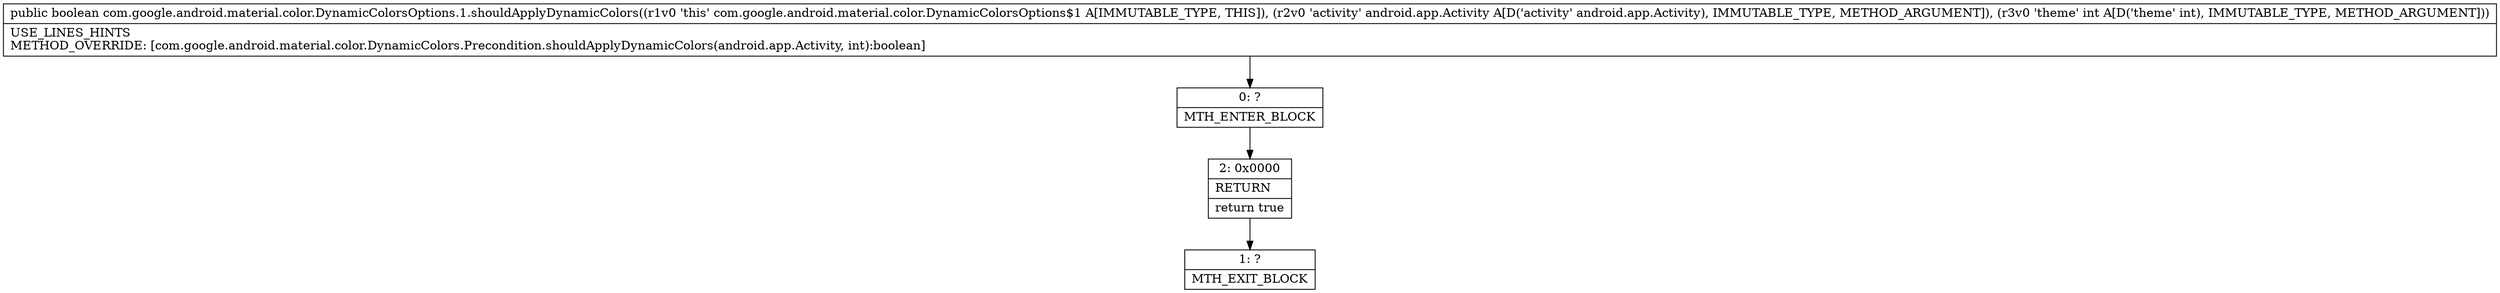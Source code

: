 digraph "CFG forcom.google.android.material.color.DynamicColorsOptions.1.shouldApplyDynamicColors(Landroid\/app\/Activity;I)Z" {
Node_0 [shape=record,label="{0\:\ ?|MTH_ENTER_BLOCK\l}"];
Node_2 [shape=record,label="{2\:\ 0x0000|RETURN\l|return true\l}"];
Node_1 [shape=record,label="{1\:\ ?|MTH_EXIT_BLOCK\l}"];
MethodNode[shape=record,label="{public boolean com.google.android.material.color.DynamicColorsOptions.1.shouldApplyDynamicColors((r1v0 'this' com.google.android.material.color.DynamicColorsOptions$1 A[IMMUTABLE_TYPE, THIS]), (r2v0 'activity' android.app.Activity A[D('activity' android.app.Activity), IMMUTABLE_TYPE, METHOD_ARGUMENT]), (r3v0 'theme' int A[D('theme' int), IMMUTABLE_TYPE, METHOD_ARGUMENT]))  | USE_LINES_HINTS\lMETHOD_OVERRIDE: [com.google.android.material.color.DynamicColors.Precondition.shouldApplyDynamicColors(android.app.Activity, int):boolean]\l}"];
MethodNode -> Node_0;Node_0 -> Node_2;
Node_2 -> Node_1;
}

